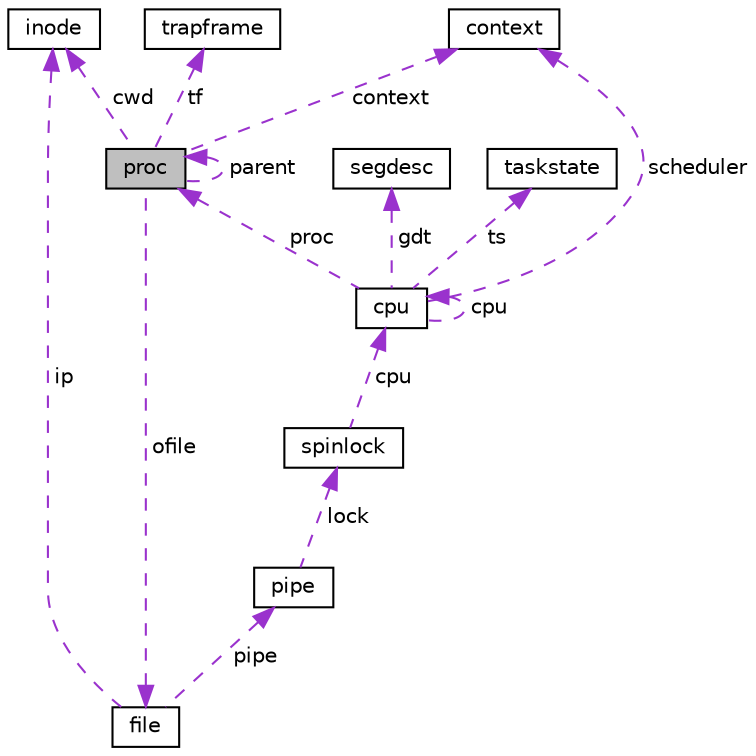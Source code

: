 digraph "proc"
{
  edge [fontname="Helvetica",fontsize="10",labelfontname="Helvetica",labelfontsize="10"];
  node [fontname="Helvetica",fontsize="10",shape=record];
  Node1 [label="proc",height=0.2,width=0.4,color="black", fillcolor="grey75", style="filled", fontcolor="black"];
  Node2 -> Node1 [dir="back",color="darkorchid3",fontsize="10",style="dashed",label=" cwd" ,fontname="Helvetica"];
  Node2 [label="inode",height=0.2,width=0.4,color="black", fillcolor="white", style="filled",URL="$structinode.html"];
  Node3 -> Node1 [dir="back",color="darkorchid3",fontsize="10",style="dashed",label=" context" ,fontname="Helvetica"];
  Node3 [label="context",height=0.2,width=0.4,color="black", fillcolor="white", style="filled",URL="$structcontext.html"];
  Node4 -> Node1 [dir="back",color="darkorchid3",fontsize="10",style="dashed",label=" tf" ,fontname="Helvetica"];
  Node4 [label="trapframe",height=0.2,width=0.4,color="black", fillcolor="white", style="filled",URL="$structtrapframe.html"];
  Node1 -> Node1 [dir="back",color="darkorchid3",fontsize="10",style="dashed",label=" parent" ,fontname="Helvetica"];
  Node5 -> Node1 [dir="back",color="darkorchid3",fontsize="10",style="dashed",label=" ofile" ,fontname="Helvetica"];
  Node5 [label="file",height=0.2,width=0.4,color="black", fillcolor="white", style="filled",URL="$structfile.html"];
  Node2 -> Node5 [dir="back",color="darkorchid3",fontsize="10",style="dashed",label=" ip" ,fontname="Helvetica"];
  Node6 -> Node5 [dir="back",color="darkorchid3",fontsize="10",style="dashed",label=" pipe" ,fontname="Helvetica"];
  Node6 [label="pipe",height=0.2,width=0.4,color="black", fillcolor="white", style="filled",URL="$structpipe.html"];
  Node7 -> Node6 [dir="back",color="darkorchid3",fontsize="10",style="dashed",label=" lock" ,fontname="Helvetica"];
  Node7 [label="spinlock",height=0.2,width=0.4,color="black", fillcolor="white", style="filled",URL="$structspinlock.html"];
  Node8 -> Node7 [dir="back",color="darkorchid3",fontsize="10",style="dashed",label=" cpu" ,fontname="Helvetica"];
  Node8 [label="cpu",height=0.2,width=0.4,color="black", fillcolor="white", style="filled",URL="$structcpu.html"];
  Node8 -> Node8 [dir="back",color="darkorchid3",fontsize="10",style="dashed",label=" cpu" ,fontname="Helvetica"];
  Node9 -> Node8 [dir="back",color="darkorchid3",fontsize="10",style="dashed",label=" gdt" ,fontname="Helvetica"];
  Node9 [label="segdesc",height=0.2,width=0.4,color="black", fillcolor="white", style="filled",URL="$structsegdesc.html"];
  Node3 -> Node8 [dir="back",color="darkorchid3",fontsize="10",style="dashed",label=" scheduler" ,fontname="Helvetica"];
  Node1 -> Node8 [dir="back",color="darkorchid3",fontsize="10",style="dashed",label=" proc" ,fontname="Helvetica"];
  Node10 -> Node8 [dir="back",color="darkorchid3",fontsize="10",style="dashed",label=" ts" ,fontname="Helvetica"];
  Node10 [label="taskstate",height=0.2,width=0.4,color="black", fillcolor="white", style="filled",URL="$structtaskstate.html"];
}
